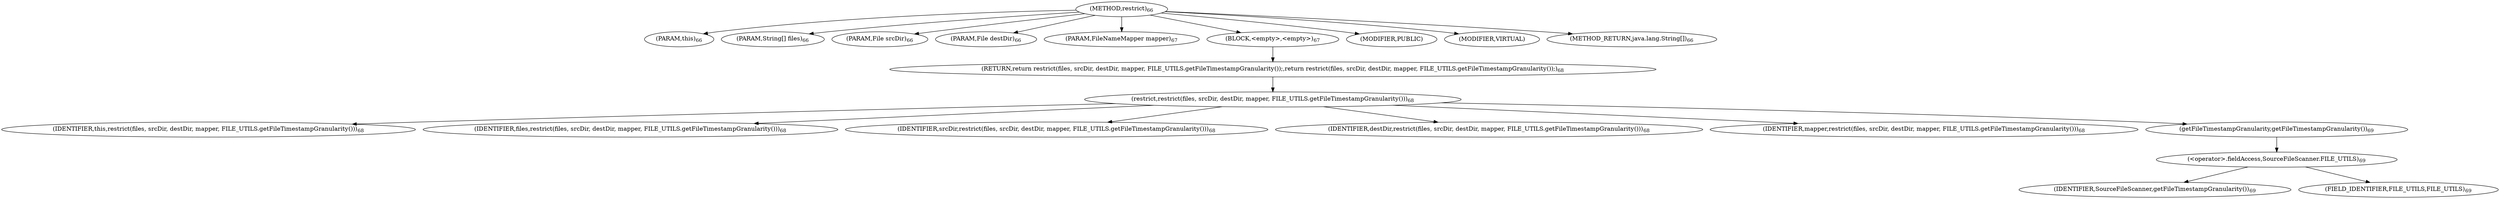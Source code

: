 digraph "restrict" {  
"52" [label = <(METHOD,restrict)<SUB>66</SUB>> ]
"6" [label = <(PARAM,this)<SUB>66</SUB>> ]
"53" [label = <(PARAM,String[] files)<SUB>66</SUB>> ]
"54" [label = <(PARAM,File srcDir)<SUB>66</SUB>> ]
"55" [label = <(PARAM,File destDir)<SUB>66</SUB>> ]
"56" [label = <(PARAM,FileNameMapper mapper)<SUB>67</SUB>> ]
"57" [label = <(BLOCK,&lt;empty&gt;,&lt;empty&gt;)<SUB>67</SUB>> ]
"58" [label = <(RETURN,return restrict(files, srcDir, destDir, mapper, FILE_UTILS.getFileTimestampGranularity());,return restrict(files, srcDir, destDir, mapper, FILE_UTILS.getFileTimestampGranularity());)<SUB>68</SUB>> ]
"59" [label = <(restrict,restrict(files, srcDir, destDir, mapper, FILE_UTILS.getFileTimestampGranularity()))<SUB>68</SUB>> ]
"5" [label = <(IDENTIFIER,this,restrict(files, srcDir, destDir, mapper, FILE_UTILS.getFileTimestampGranularity()))<SUB>68</SUB>> ]
"60" [label = <(IDENTIFIER,files,restrict(files, srcDir, destDir, mapper, FILE_UTILS.getFileTimestampGranularity()))<SUB>68</SUB>> ]
"61" [label = <(IDENTIFIER,srcDir,restrict(files, srcDir, destDir, mapper, FILE_UTILS.getFileTimestampGranularity()))<SUB>68</SUB>> ]
"62" [label = <(IDENTIFIER,destDir,restrict(files, srcDir, destDir, mapper, FILE_UTILS.getFileTimestampGranularity()))<SUB>68</SUB>> ]
"63" [label = <(IDENTIFIER,mapper,restrict(files, srcDir, destDir, mapper, FILE_UTILS.getFileTimestampGranularity()))<SUB>68</SUB>> ]
"64" [label = <(getFileTimestampGranularity,getFileTimestampGranularity())<SUB>69</SUB>> ]
"65" [label = <(&lt;operator&gt;.fieldAccess,SourceFileScanner.FILE_UTILS)<SUB>69</SUB>> ]
"66" [label = <(IDENTIFIER,SourceFileScanner,getFileTimestampGranularity())<SUB>69</SUB>> ]
"67" [label = <(FIELD_IDENTIFIER,FILE_UTILS,FILE_UTILS)<SUB>69</SUB>> ]
"68" [label = <(MODIFIER,PUBLIC)> ]
"69" [label = <(MODIFIER,VIRTUAL)> ]
"70" [label = <(METHOD_RETURN,java.lang.String[])<SUB>66</SUB>> ]
  "52" -> "6" 
  "52" -> "53" 
  "52" -> "54" 
  "52" -> "55" 
  "52" -> "56" 
  "52" -> "57" 
  "52" -> "68" 
  "52" -> "69" 
  "52" -> "70" 
  "57" -> "58" 
  "58" -> "59" 
  "59" -> "5" 
  "59" -> "60" 
  "59" -> "61" 
  "59" -> "62" 
  "59" -> "63" 
  "59" -> "64" 
  "64" -> "65" 
  "65" -> "66" 
  "65" -> "67" 
}

